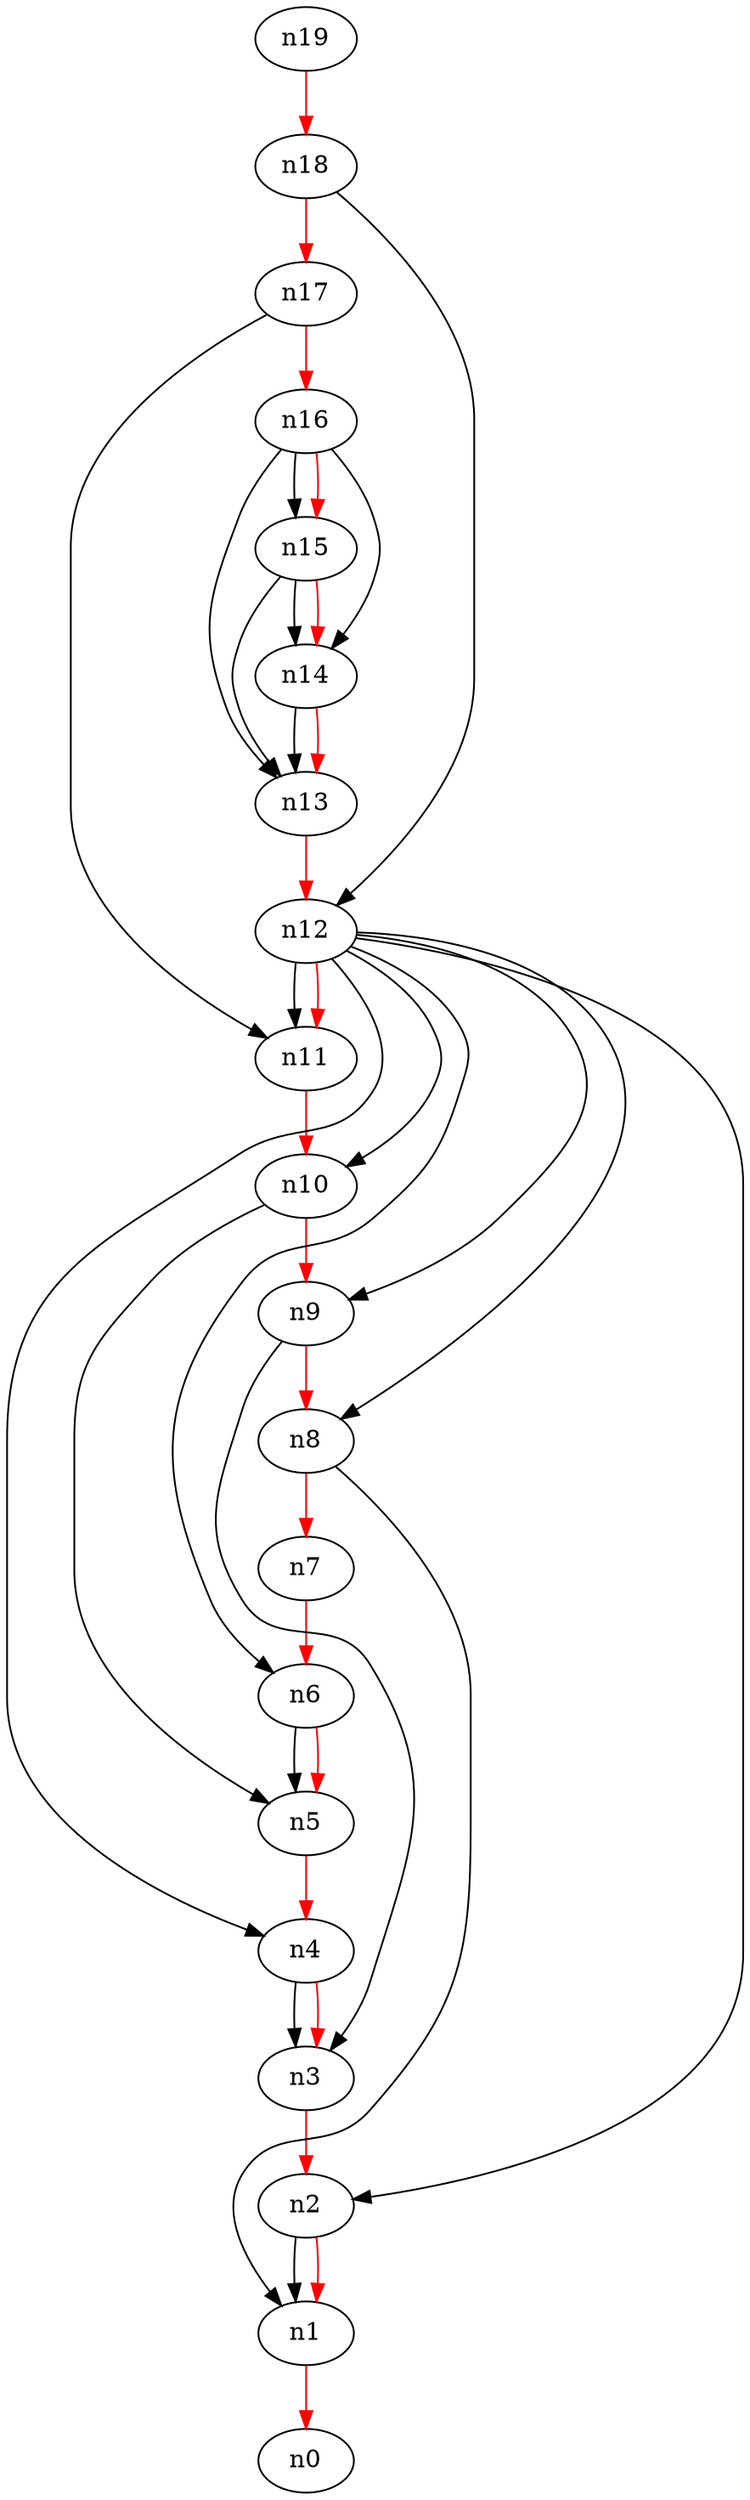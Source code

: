 digraph "foo" {
	n0[shape=ellipse, label="n0"]
	n1[shape=ellipse, label="n1"]
	n2[shape=ellipse, label="n2"]
	n3[shape=ellipse, label="n3"]
	n4[shape=ellipse, label="n4"]
	n5[shape=ellipse, label="n5"]
	n6[shape=ellipse, label="n6"]
	n7[shape=ellipse, label="n7"]
	n8[shape=ellipse, label="n8"]
	n9[shape=ellipse, label="n9"]
	n10[shape=ellipse, label="n10"]
	n11[shape=ellipse, label="n11"]
	n12[shape=ellipse, label="n12"]
	n13[shape=ellipse, label="n13"]
	n14[shape=ellipse, label="n14"]
	n15[shape=ellipse, label="n15"]
	n16[shape=ellipse, label="n16"]
	n17[shape=ellipse, label="n17"]
	n18[shape=ellipse, label="n18"]
	n19[shape=ellipse, label="n19"]
	n2 -> n1 
	n4 -> n3 
	n6 -> n5 
	n8 -> n1 
	n9 -> n3 
	n10 -> n5 
	n12 -> n11 
	n12 -> n10 
	n12 -> n9 
	n12 -> n8 
	n12 -> n6 
	n12 -> n4 
	n12 -> n2 
	n14 -> n13 
	n15 -> n14 
	n15 -> n13 
	n16 -> n15 
	n16 -> n14 
	n16 -> n13 
	n17 -> n11 
	n18 -> n12 
	n1 -> n0 [color=red, weight=100]
	n2 -> n1 [color=red, weight=100]
	n3 -> n2 [color=red, weight=100]
	n4 -> n3 [color=red, weight=100]
	n5 -> n4 [color=red, weight=100]
	n6 -> n5 [color=red, weight=100]
	n7 -> n6 [color=red, weight=100]
	n8 -> n7 [color=red, weight=100]
	n9 -> n8 [color=red, weight=100]
	n10 -> n9 [color=red, weight=100]
	n11 -> n10 [color=red, weight=100]
	n12 -> n11 [color=red, weight=100]
	n13 -> n12 [color=red, weight=100]
	n14 -> n13 [color=red, weight=100]
	n15 -> n14 [color=red, weight=100]
	n16 -> n15 [color=red, weight=100]
	n17 -> n16 [color=red, weight=100]
	n18 -> n17 [color=red, weight=100]
	n19 -> n18 [color=red, weight=100]
}
